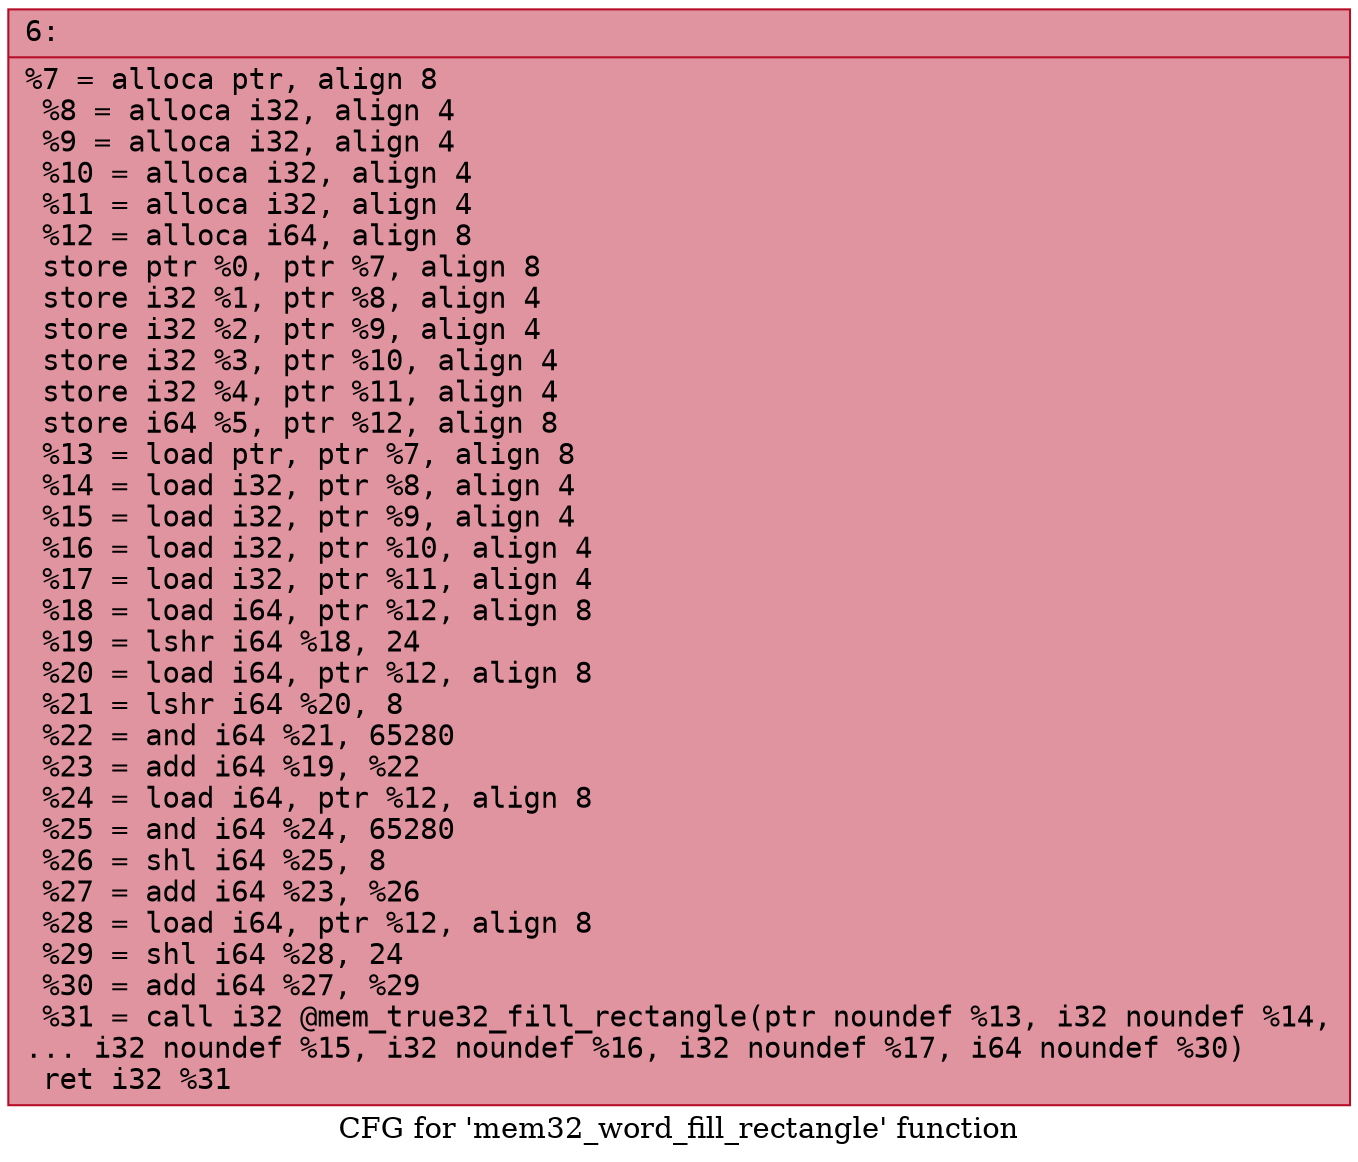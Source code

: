 digraph "CFG for 'mem32_word_fill_rectangle' function" {
	label="CFG for 'mem32_word_fill_rectangle' function";

	Node0x600000a4bed0 [shape=record,color="#b70d28ff", style=filled, fillcolor="#b70d2870" fontname="Courier",label="{6:\l|  %7 = alloca ptr, align 8\l  %8 = alloca i32, align 4\l  %9 = alloca i32, align 4\l  %10 = alloca i32, align 4\l  %11 = alloca i32, align 4\l  %12 = alloca i64, align 8\l  store ptr %0, ptr %7, align 8\l  store i32 %1, ptr %8, align 4\l  store i32 %2, ptr %9, align 4\l  store i32 %3, ptr %10, align 4\l  store i32 %4, ptr %11, align 4\l  store i64 %5, ptr %12, align 8\l  %13 = load ptr, ptr %7, align 8\l  %14 = load i32, ptr %8, align 4\l  %15 = load i32, ptr %9, align 4\l  %16 = load i32, ptr %10, align 4\l  %17 = load i32, ptr %11, align 4\l  %18 = load i64, ptr %12, align 8\l  %19 = lshr i64 %18, 24\l  %20 = load i64, ptr %12, align 8\l  %21 = lshr i64 %20, 8\l  %22 = and i64 %21, 65280\l  %23 = add i64 %19, %22\l  %24 = load i64, ptr %12, align 8\l  %25 = and i64 %24, 65280\l  %26 = shl i64 %25, 8\l  %27 = add i64 %23, %26\l  %28 = load i64, ptr %12, align 8\l  %29 = shl i64 %28, 24\l  %30 = add i64 %27, %29\l  %31 = call i32 @mem_true32_fill_rectangle(ptr noundef %13, i32 noundef %14,\l... i32 noundef %15, i32 noundef %16, i32 noundef %17, i64 noundef %30)\l  ret i32 %31\l}"];
}
